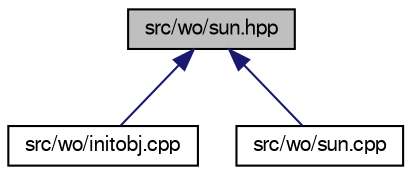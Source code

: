 digraph "src/wo/sun.hpp"
{
 // LATEX_PDF_SIZE
  bgcolor="transparent";
  edge [fontname="FreeSans",fontsize="10",labelfontname="FreeSans",labelfontsize="10"];
  node [fontname="FreeSans",fontsize="10",shape=record];
  Node1 [label="src/wo/sun.hpp",height=0.2,width=0.4,color="black", fillcolor="grey75", style="filled", fontcolor="black",tooltip=" "];
  Node1 -> Node2 [dir="back",color="midnightblue",fontsize="10",style="solid",fontname="FreeSans"];
  Node2 [label="src/wo/initobj.cpp",height=0.2,width=0.4,color="black",URL="$a00551.html",tooltip=" "];
  Node1 -> Node3 [dir="back",color="midnightblue",fontsize="10",style="solid",fontname="FreeSans"];
  Node3 [label="src/wo/sun.cpp",height=0.2,width=0.4,color="black",URL="$a00737.html",tooltip=" "];
}
